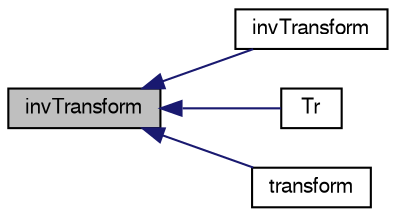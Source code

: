 digraph "invTransform"
{
  bgcolor="transparent";
  edge [fontname="FreeSans",fontsize="10",labelfontname="FreeSans",labelfontsize="10"];
  node [fontname="FreeSans",fontsize="10",shape=record];
  rankdir="LR";
  Node1388 [label="invTransform",height=0.2,width=0.4,color="black", fillcolor="grey75", style="filled", fontcolor="black"];
  Node1388 -> Node1389 [dir="back",color="midnightblue",fontsize="10",style="solid",fontname="FreeSans"];
  Node1389 [label="invTransform",height=0.2,width=0.4,color="black",URL="$a25002.html#aee0060723827f8272f2f50aaaf57c1eb",tooltip="Inverse transform vector using transformation tensor. "];
  Node1388 -> Node1390 [dir="back",color="midnightblue",fontsize="10",style="solid",fontname="FreeSans"];
  Node1390 [label="Tr",height=0.2,width=0.4,color="black",URL="$a25002.html#a90c25c2bd7f0421a7a2e783b27d068fe",tooltip="Return local-to-global transformation tensor. "];
  Node1388 -> Node1391 [dir="back",color="midnightblue",fontsize="10",style="solid",fontname="FreeSans"];
  Node1391 [label="transform",height=0.2,width=0.4,color="black",URL="$a25002.html#ade8b65c432e97e6e7e5c8d4429c961fe",tooltip="Transform vector using transformation tensor for component. "];
}
